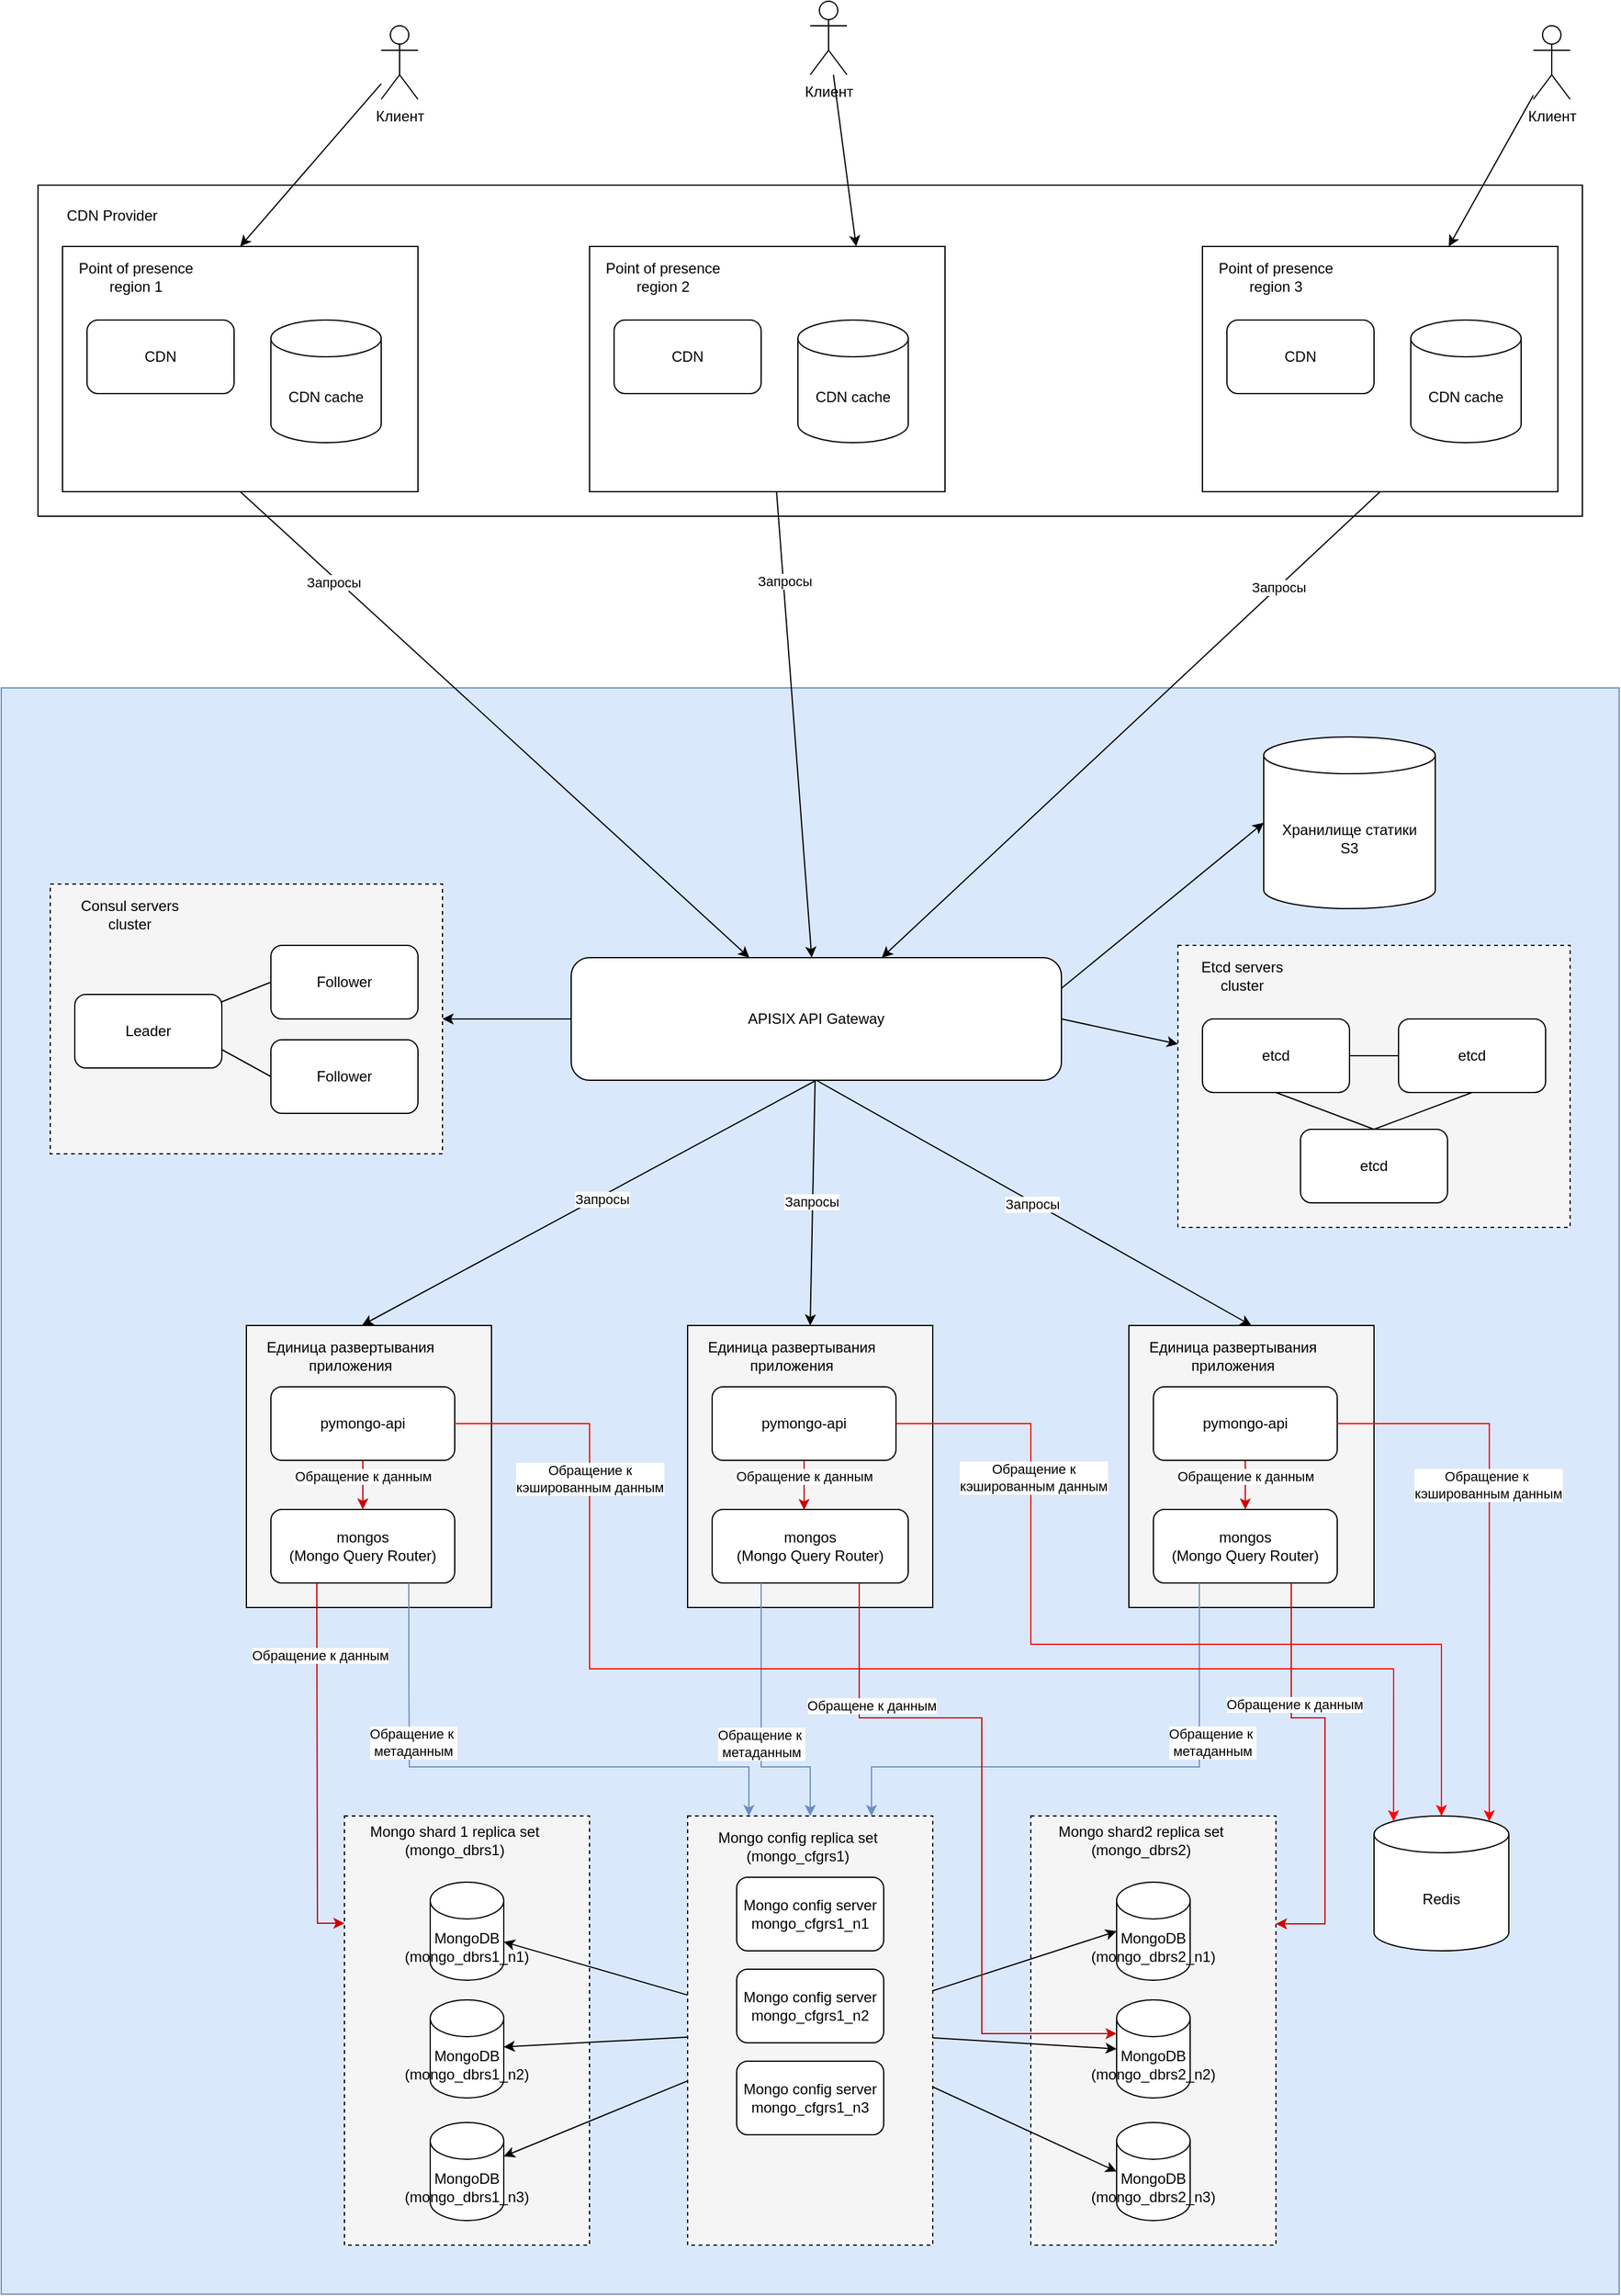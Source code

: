 <mxfile version="24.7.5">
  <diagram name="Page-1" id="-H_mtQnk-PTXWXPvYvuk">
    <mxGraphModel dx="2603" dy="2428" grid="1" gridSize="10" guides="1" tooltips="1" connect="1" arrows="1" fold="1" page="1" pageScale="1" pageWidth="1169" pageHeight="827" math="0" shadow="0">
      <root>
        <mxCell id="0" />
        <mxCell id="1" parent="0" />
        <mxCell id="vzUjPuxhyXBh7C4Mfysu-245" value="" style="rounded=0;whiteSpace=wrap;html=1;" vertex="1" parent="1">
          <mxGeometry x="-250" y="-1010" width="1260" height="270" as="geometry" />
        </mxCell>
        <mxCell id="vzUjPuxhyXBh7C4Mfysu-213" value="" style="rounded=0;whiteSpace=wrap;html=1;fillColor=#dae8fc;strokeWidth=1;strokeColor=#6c8ebf;" vertex="1" parent="1">
          <mxGeometry x="-280" y="-600" width="1320" height="1310" as="geometry" />
        </mxCell>
        <mxCell id="vzUjPuxhyXBh7C4Mfysu-4" value="" style="rounded=0;whiteSpace=wrap;html=1;dashed=1;fillColor=#F5F5F5;" vertex="1" parent="1">
          <mxGeometry y="320" width="200" height="350" as="geometry" />
        </mxCell>
        <mxCell id="vzUjPuxhyXBh7C4Mfysu-78" value="" style="group" vertex="1" connectable="0" parent="1">
          <mxGeometry x="280" y="320" width="200" height="350" as="geometry" />
        </mxCell>
        <mxCell id="vzUjPuxhyXBh7C4Mfysu-76" value="" style="rounded=0;whiteSpace=wrap;html=1;dashed=1;fillColor=#F5F5F5;" vertex="1" parent="vzUjPuxhyXBh7C4Mfysu-78">
          <mxGeometry width="200" height="350" as="geometry" />
        </mxCell>
        <mxCell id="vzUjPuxhyXBh7C4Mfysu-19" value="" style="group" vertex="1" connectable="0" parent="vzUjPuxhyXBh7C4Mfysu-78">
          <mxGeometry x="40" y="50" width="120" height="210" as="geometry" />
        </mxCell>
        <mxCell id="vzUjPuxhyXBh7C4Mfysu-10" value="&lt;div&gt;Mongo config server&lt;/div&gt;&lt;div&gt;mongo_cfgrs1_n1&lt;br&gt;&lt;/div&gt;" style="rounded=1;whiteSpace=wrap;html=1;" vertex="1" parent="vzUjPuxhyXBh7C4Mfysu-19">
          <mxGeometry width="120" height="60" as="geometry" />
        </mxCell>
        <mxCell id="vzUjPuxhyXBh7C4Mfysu-11" value="&lt;div&gt;Mongo config server&lt;/div&gt;&lt;div&gt;mongo_cfgrs1_n2&lt;br&gt;&lt;/div&gt;" style="rounded=1;whiteSpace=wrap;html=1;" vertex="1" parent="vzUjPuxhyXBh7C4Mfysu-19">
          <mxGeometry y="75" width="120" height="60" as="geometry" />
        </mxCell>
        <mxCell id="vzUjPuxhyXBh7C4Mfysu-12" value="&lt;div&gt;Mongo config server&lt;/div&gt;&lt;div&gt;mongo_cfgrs1_n3&lt;br&gt;&lt;/div&gt;" style="rounded=1;whiteSpace=wrap;html=1;" vertex="1" parent="vzUjPuxhyXBh7C4Mfysu-19">
          <mxGeometry y="150" width="120" height="60" as="geometry" />
        </mxCell>
        <mxCell id="vzUjPuxhyXBh7C4Mfysu-77" value="Mongo config replica set (mongo_cfgrs1)" style="text;html=1;align=center;verticalAlign=middle;whiteSpace=wrap;rounded=0;" vertex="1" parent="vzUjPuxhyXBh7C4Mfysu-78">
          <mxGeometry x="10" y="10" width="160" height="30" as="geometry" />
        </mxCell>
        <mxCell id="vzUjPuxhyXBh7C4Mfysu-75" value="" style="group" vertex="1" connectable="0" parent="1">
          <mxGeometry x="-80" y="-80" width="200" height="230" as="geometry" />
        </mxCell>
        <mxCell id="vzUjPuxhyXBh7C4Mfysu-1" value="" style="rounded=0;whiteSpace=wrap;html=1;fillColor=#F5F5F5;" vertex="1" parent="vzUjPuxhyXBh7C4Mfysu-75">
          <mxGeometry width="200" height="230" as="geometry" />
        </mxCell>
        <mxCell id="vzUjPuxhyXBh7C4Mfysu-20" style="edgeStyle=orthogonalEdgeStyle;rounded=0;orthogonalLoop=1;jettySize=auto;html=1;fillColor=#f8cecc;strokeColor=#CC0000;" edge="1" parent="vzUjPuxhyXBh7C4Mfysu-75" source="zA23MoTUsTF4_91t8viU-3" target="vzUjPuxhyXBh7C4Mfysu-3">
          <mxGeometry relative="1" as="geometry" />
        </mxCell>
        <mxCell id="vzUjPuxhyXBh7C4Mfysu-74" value="Обращение к данным" style="edgeLabel;html=1;align=center;verticalAlign=middle;resizable=0;points=[];" vertex="1" connectable="0" parent="vzUjPuxhyXBh7C4Mfysu-20">
          <mxGeometry x="-0.375" relative="1" as="geometry">
            <mxPoint as="offset" />
          </mxGeometry>
        </mxCell>
        <mxCell id="zA23MoTUsTF4_91t8viU-3" value="pymongo-api" style="rounded=1;whiteSpace=wrap;html=1;" parent="vzUjPuxhyXBh7C4Mfysu-75" vertex="1">
          <mxGeometry x="20" y="50" width="150" height="60" as="geometry" />
        </mxCell>
        <mxCell id="vzUjPuxhyXBh7C4Mfysu-2" value="Единица развертывания приложения" style="text;html=1;align=center;verticalAlign=middle;whiteSpace=wrap;rounded=0;" vertex="1" parent="vzUjPuxhyXBh7C4Mfysu-75">
          <mxGeometry y="10" width="170" height="30" as="geometry" />
        </mxCell>
        <mxCell id="vzUjPuxhyXBh7C4Mfysu-3" value="&lt;div&gt;mongos&lt;/div&gt;&lt;div&gt;(Mongo Query Router)&lt;/div&gt;" style="rounded=1;whiteSpace=wrap;html=1;" vertex="1" parent="vzUjPuxhyXBh7C4Mfysu-75">
          <mxGeometry x="20" y="150" width="150" height="60" as="geometry" />
        </mxCell>
        <mxCell id="vzUjPuxhyXBh7C4Mfysu-28" value="" style="group;dashed=1;" vertex="1" connectable="0" parent="1">
          <mxGeometry x="560" y="320" width="200" height="350" as="geometry" />
        </mxCell>
        <mxCell id="vzUjPuxhyXBh7C4Mfysu-29" value="" style="rounded=0;whiteSpace=wrap;html=1;dashed=1;fillColor=#F5F5F5;" vertex="1" parent="vzUjPuxhyXBh7C4Mfysu-28">
          <mxGeometry width="200" height="350" as="geometry" />
        </mxCell>
        <mxCell id="vzUjPuxhyXBh7C4Mfysu-30" value="&lt;div&gt;MongoDB&lt;/div&gt;&lt;div&gt;(mongo_dbrs2_n1)&lt;br&gt;&lt;/div&gt;" style="shape=cylinder3;whiteSpace=wrap;html=1;boundedLbl=1;backgroundOutline=1;size=15;" vertex="1" parent="vzUjPuxhyXBh7C4Mfysu-28">
          <mxGeometry x="70" y="54" width="60" height="80" as="geometry" />
        </mxCell>
        <mxCell id="vzUjPuxhyXBh7C4Mfysu-31" value="&lt;p&gt;Mongo shard2 replica set (mongo_dbrs2)&lt;/p&gt;" style="text;html=1;align=center;verticalAlign=middle;whiteSpace=wrap;rounded=0;" vertex="1" parent="vzUjPuxhyXBh7C4Mfysu-28">
          <mxGeometry width="180" height="40" as="geometry" />
        </mxCell>
        <mxCell id="vzUjPuxhyXBh7C4Mfysu-32" value="&lt;div&gt;MongoDB (mongo_dbrs2_n2)&lt;/div&gt;" style="shape=cylinder3;whiteSpace=wrap;html=1;boundedLbl=1;backgroundOutline=1;size=15;" vertex="1" parent="vzUjPuxhyXBh7C4Mfysu-28">
          <mxGeometry x="70" y="150" width="60" height="80" as="geometry" />
        </mxCell>
        <mxCell id="vzUjPuxhyXBh7C4Mfysu-33" value="&lt;div&gt;MongoDB&lt;/div&gt;&lt;div&gt;(mongo_dbrs2_n3)&lt;/div&gt;" style="shape=cylinder3;whiteSpace=wrap;html=1;boundedLbl=1;backgroundOutline=1;size=15;" vertex="1" parent="vzUjPuxhyXBh7C4Mfysu-28">
          <mxGeometry x="70" y="250" width="60" height="80" as="geometry" />
        </mxCell>
        <mxCell id="vzUjPuxhyXBh7C4Mfysu-101" style="rounded=0;orthogonalLoop=1;jettySize=auto;html=1;entryX=0;entryY=0.5;entryDx=0;entryDy=0;entryPerimeter=0;" edge="1" parent="1" source="vzUjPuxhyXBh7C4Mfysu-76" target="vzUjPuxhyXBh7C4Mfysu-30">
          <mxGeometry relative="1" as="geometry" />
        </mxCell>
        <mxCell id="vzUjPuxhyXBh7C4Mfysu-102" style="rounded=0;orthogonalLoop=1;jettySize=auto;html=1;entryX=0;entryY=0.5;entryDx=0;entryDy=0;entryPerimeter=0;" edge="1" parent="1" source="vzUjPuxhyXBh7C4Mfysu-76" target="vzUjPuxhyXBh7C4Mfysu-32">
          <mxGeometry relative="1" as="geometry" />
        </mxCell>
        <mxCell id="vzUjPuxhyXBh7C4Mfysu-103" style="rounded=0;orthogonalLoop=1;jettySize=auto;html=1;entryX=0;entryY=0.5;entryDx=0;entryDy=0;entryPerimeter=0;" edge="1" parent="1" source="vzUjPuxhyXBh7C4Mfysu-76" target="vzUjPuxhyXBh7C4Mfysu-33">
          <mxGeometry relative="1" as="geometry" />
        </mxCell>
        <mxCell id="vzUjPuxhyXBh7C4Mfysu-104" style="rounded=0;orthogonalLoop=1;jettySize=auto;html=1;" edge="1" parent="1" source="vzUjPuxhyXBh7C4Mfysu-76" target="zA23MoTUsTF4_91t8viU-2">
          <mxGeometry relative="1" as="geometry" />
        </mxCell>
        <mxCell id="vzUjPuxhyXBh7C4Mfysu-105" style="rounded=0;orthogonalLoop=1;jettySize=auto;html=1;" edge="1" parent="1" source="vzUjPuxhyXBh7C4Mfysu-76" target="vzUjPuxhyXBh7C4Mfysu-7">
          <mxGeometry relative="1" as="geometry" />
        </mxCell>
        <mxCell id="vzUjPuxhyXBh7C4Mfysu-106" style="rounded=0;orthogonalLoop=1;jettySize=auto;html=1;" edge="1" parent="1" source="vzUjPuxhyXBh7C4Mfysu-76" target="vzUjPuxhyXBh7C4Mfysu-8">
          <mxGeometry relative="1" as="geometry" />
        </mxCell>
        <mxCell id="vzUjPuxhyXBh7C4Mfysu-111" value="Redis" style="shape=cylinder3;whiteSpace=wrap;html=1;boundedLbl=1;backgroundOutline=1;size=15;" vertex="1" parent="1">
          <mxGeometry x="840" y="320" width="110" height="110" as="geometry" />
        </mxCell>
        <mxCell id="vzUjPuxhyXBh7C4Mfysu-117" value="" style="group" vertex="1" connectable="0" parent="1">
          <mxGeometry x="280" y="-80" width="200" height="230" as="geometry" />
        </mxCell>
        <mxCell id="vzUjPuxhyXBh7C4Mfysu-118" value="" style="rounded=0;whiteSpace=wrap;html=1;fillColor=#F5F5F5;" vertex="1" parent="vzUjPuxhyXBh7C4Mfysu-117">
          <mxGeometry width="200" height="230" as="geometry" />
        </mxCell>
        <mxCell id="vzUjPuxhyXBh7C4Mfysu-119" style="edgeStyle=orthogonalEdgeStyle;rounded=0;orthogonalLoop=1;jettySize=auto;html=1;entryX=0.469;entryY=0.008;entryDx=0;entryDy=0;entryPerimeter=0;fillColor=#f8cecc;strokeColor=#CC0000;" edge="1" parent="vzUjPuxhyXBh7C4Mfysu-117" source="vzUjPuxhyXBh7C4Mfysu-121" target="vzUjPuxhyXBh7C4Mfysu-123">
          <mxGeometry relative="1" as="geometry" />
        </mxCell>
        <mxCell id="vzUjPuxhyXBh7C4Mfysu-120" value="Обращение к данным" style="edgeLabel;html=1;align=center;verticalAlign=middle;resizable=0;points=[];" vertex="1" connectable="0" parent="vzUjPuxhyXBh7C4Mfysu-119">
          <mxGeometry x="-0.375" relative="1" as="geometry">
            <mxPoint as="offset" />
          </mxGeometry>
        </mxCell>
        <mxCell id="vzUjPuxhyXBh7C4Mfysu-121" value="pymongo-api" style="rounded=1;whiteSpace=wrap;html=1;" vertex="1" parent="vzUjPuxhyXBh7C4Mfysu-117">
          <mxGeometry x="20" y="50" width="150" height="60" as="geometry" />
        </mxCell>
        <mxCell id="vzUjPuxhyXBh7C4Mfysu-122" value="Единица развертывания приложения" style="text;html=1;align=center;verticalAlign=middle;whiteSpace=wrap;rounded=0;" vertex="1" parent="vzUjPuxhyXBh7C4Mfysu-117">
          <mxGeometry y="10" width="170" height="30" as="geometry" />
        </mxCell>
        <mxCell id="vzUjPuxhyXBh7C4Mfysu-123" value="&lt;div&gt;mongos&lt;/div&gt;&lt;div&gt;(Mongo Query Router)&lt;/div&gt;" style="rounded=1;whiteSpace=wrap;html=1;" vertex="1" parent="vzUjPuxhyXBh7C4Mfysu-117">
          <mxGeometry x="20" y="150" width="160" height="60" as="geometry" />
        </mxCell>
        <mxCell id="vzUjPuxhyXBh7C4Mfysu-124" value="" style="group" vertex="1" connectable="0" parent="1">
          <mxGeometry x="640" y="-80" width="200" height="230" as="geometry" />
        </mxCell>
        <mxCell id="vzUjPuxhyXBh7C4Mfysu-125" value="" style="rounded=0;whiteSpace=wrap;html=1;fillColor=#F5F5F5;" vertex="1" parent="vzUjPuxhyXBh7C4Mfysu-124">
          <mxGeometry width="200" height="230" as="geometry" />
        </mxCell>
        <mxCell id="vzUjPuxhyXBh7C4Mfysu-126" style="edgeStyle=orthogonalEdgeStyle;rounded=0;orthogonalLoop=1;jettySize=auto;html=1;fillColor=#f8cecc;strokeColor=#CC0000;" edge="1" parent="vzUjPuxhyXBh7C4Mfysu-124" source="vzUjPuxhyXBh7C4Mfysu-128" target="vzUjPuxhyXBh7C4Mfysu-130">
          <mxGeometry relative="1" as="geometry" />
        </mxCell>
        <mxCell id="vzUjPuxhyXBh7C4Mfysu-127" value="Обращение к данным" style="edgeLabel;html=1;align=center;verticalAlign=middle;resizable=0;points=[];" vertex="1" connectable="0" parent="vzUjPuxhyXBh7C4Mfysu-126">
          <mxGeometry x="-0.375" relative="1" as="geometry">
            <mxPoint as="offset" />
          </mxGeometry>
        </mxCell>
        <mxCell id="vzUjPuxhyXBh7C4Mfysu-128" value="pymongo-api" style="rounded=1;whiteSpace=wrap;html=1;" vertex="1" parent="vzUjPuxhyXBh7C4Mfysu-124">
          <mxGeometry x="20" y="50" width="150" height="60" as="geometry" />
        </mxCell>
        <mxCell id="vzUjPuxhyXBh7C4Mfysu-129" value="Единица развертывания приложения" style="text;html=1;align=center;verticalAlign=middle;whiteSpace=wrap;rounded=0;" vertex="1" parent="vzUjPuxhyXBh7C4Mfysu-124">
          <mxGeometry y="10" width="170" height="30" as="geometry" />
        </mxCell>
        <mxCell id="vzUjPuxhyXBh7C4Mfysu-130" value="&lt;div&gt;mongos&lt;/div&gt;&lt;div&gt;(Mongo Query Router)&lt;/div&gt;" style="rounded=1;whiteSpace=wrap;html=1;" vertex="1" parent="vzUjPuxhyXBh7C4Mfysu-124">
          <mxGeometry x="20" y="150" width="150" height="60" as="geometry" />
        </mxCell>
        <mxCell id="vzUjPuxhyXBh7C4Mfysu-153" style="rounded=0;orthogonalLoop=1;jettySize=auto;html=1;entryX=0.5;entryY=0;entryDx=0;entryDy=0;" edge="1" parent="1" source="vzUjPuxhyXBh7C4Mfysu-135" target="vzUjPuxhyXBh7C4Mfysu-118">
          <mxGeometry relative="1" as="geometry" />
        </mxCell>
        <mxCell id="vzUjPuxhyXBh7C4Mfysu-169" value="Запросы" style="edgeLabel;html=1;align=center;verticalAlign=middle;resizable=0;points=[];" vertex="1" connectable="0" parent="vzUjPuxhyXBh7C4Mfysu-153">
          <mxGeometry x="-0.017" y="-1" relative="1" as="geometry">
            <mxPoint as="offset" />
          </mxGeometry>
        </mxCell>
        <mxCell id="vzUjPuxhyXBh7C4Mfysu-154" style="rounded=0;orthogonalLoop=1;jettySize=auto;html=1;endArrow=classic;endFill=1;exitX=0.5;exitY=1;exitDx=0;exitDy=0;entryX=0.5;entryY=0;entryDx=0;entryDy=0;" edge="1" parent="1" source="vzUjPuxhyXBh7C4Mfysu-135" target="vzUjPuxhyXBh7C4Mfysu-125">
          <mxGeometry relative="1" as="geometry" />
        </mxCell>
        <mxCell id="vzUjPuxhyXBh7C4Mfysu-170" value="Запросы" style="edgeLabel;html=1;align=center;verticalAlign=middle;resizable=0;points=[];" vertex="1" connectable="0" parent="vzUjPuxhyXBh7C4Mfysu-154">
          <mxGeometry x="-0.007" y="-1" relative="1" as="geometry">
            <mxPoint as="offset" />
          </mxGeometry>
        </mxCell>
        <mxCell id="vzUjPuxhyXBh7C4Mfysu-211" style="rounded=0;orthogonalLoop=1;jettySize=auto;html=1;exitX=1;exitY=0.5;exitDx=0;exitDy=0;" edge="1" parent="1" source="vzUjPuxhyXBh7C4Mfysu-135" target="vzUjPuxhyXBh7C4Mfysu-143">
          <mxGeometry relative="1" as="geometry" />
        </mxCell>
        <mxCell id="vzUjPuxhyXBh7C4Mfysu-212" style="rounded=0;orthogonalLoop=1;jettySize=auto;html=1;entryX=1;entryY=0.5;entryDx=0;entryDy=0;exitX=0;exitY=0.5;exitDx=0;exitDy=0;" edge="1" parent="1" source="vzUjPuxhyXBh7C4Mfysu-135" target="vzUjPuxhyXBh7C4Mfysu-136">
          <mxGeometry relative="1" as="geometry" />
        </mxCell>
        <mxCell id="vzUjPuxhyXBh7C4Mfysu-135" value="APISIX API Gateway" style="rounded=1;whiteSpace=wrap;html=1;" vertex="1" parent="1">
          <mxGeometry x="185" y="-380" width="400" height="100" as="geometry" />
        </mxCell>
        <mxCell id="vzUjPuxhyXBh7C4Mfysu-142" value="" style="group" vertex="1" connectable="0" parent="1">
          <mxGeometry x="-240" y="-440" width="320" height="220" as="geometry" />
        </mxCell>
        <mxCell id="vzUjPuxhyXBh7C4Mfysu-136" value="" style="rounded=0;whiteSpace=wrap;html=1;fillColor=#F5F5F5;dashed=1;" vertex="1" parent="vzUjPuxhyXBh7C4Mfysu-142">
          <mxGeometry width="320" height="220" as="geometry" />
        </mxCell>
        <mxCell id="vzUjPuxhyXBh7C4Mfysu-140" style="rounded=0;orthogonalLoop=1;jettySize=auto;html=1;entryX=0;entryY=0.5;entryDx=0;entryDy=0;endArrow=none;endFill=0;" edge="1" parent="vzUjPuxhyXBh7C4Mfysu-142" source="vzUjPuxhyXBh7C4Mfysu-131" target="vzUjPuxhyXBh7C4Mfysu-138">
          <mxGeometry relative="1" as="geometry" />
        </mxCell>
        <mxCell id="vzUjPuxhyXBh7C4Mfysu-141" style="rounded=0;orthogonalLoop=1;jettySize=auto;html=1;entryX=0;entryY=0.5;entryDx=0;entryDy=0;endArrow=none;endFill=0;exitX=1;exitY=0.75;exitDx=0;exitDy=0;" edge="1" parent="vzUjPuxhyXBh7C4Mfysu-142" source="vzUjPuxhyXBh7C4Mfysu-131" target="vzUjPuxhyXBh7C4Mfysu-139">
          <mxGeometry relative="1" as="geometry" />
        </mxCell>
        <mxCell id="vzUjPuxhyXBh7C4Mfysu-131" value="Leader" style="rounded=1;whiteSpace=wrap;html=1;" vertex="1" parent="vzUjPuxhyXBh7C4Mfysu-142">
          <mxGeometry x="20" y="90" width="120" height="60" as="geometry" />
        </mxCell>
        <mxCell id="vzUjPuxhyXBh7C4Mfysu-137" value="Consul servers cluster" style="text;html=1;align=center;verticalAlign=middle;whiteSpace=wrap;rounded=0;" vertex="1" parent="vzUjPuxhyXBh7C4Mfysu-142">
          <mxGeometry x="10" y="10" width="110" height="30" as="geometry" />
        </mxCell>
        <mxCell id="vzUjPuxhyXBh7C4Mfysu-138" value="Follower" style="rounded=1;whiteSpace=wrap;html=1;" vertex="1" parent="vzUjPuxhyXBh7C4Mfysu-142">
          <mxGeometry x="180" y="50" width="120" height="60" as="geometry" />
        </mxCell>
        <mxCell id="vzUjPuxhyXBh7C4Mfysu-139" value="Follower" style="rounded=1;whiteSpace=wrap;html=1;" vertex="1" parent="vzUjPuxhyXBh7C4Mfysu-142">
          <mxGeometry x="180" y="127" width="120" height="60" as="geometry" />
        </mxCell>
        <mxCell id="vzUjPuxhyXBh7C4Mfysu-148" value="" style="group" vertex="1" connectable="0" parent="1">
          <mxGeometry x="680" y="-390" width="320" height="230" as="geometry" />
        </mxCell>
        <mxCell id="vzUjPuxhyXBh7C4Mfysu-143" value="" style="rounded=0;whiteSpace=wrap;html=1;dashed=1;fillColor=#F5F5F5;" vertex="1" parent="vzUjPuxhyXBh7C4Mfysu-148">
          <mxGeometry width="320" height="230" as="geometry" />
        </mxCell>
        <mxCell id="vzUjPuxhyXBh7C4Mfysu-132" value="etcd" style="rounded=1;whiteSpace=wrap;html=1;" vertex="1" parent="vzUjPuxhyXBh7C4Mfysu-148">
          <mxGeometry x="100" y="150" width="120" height="60" as="geometry" />
        </mxCell>
        <mxCell id="vzUjPuxhyXBh7C4Mfysu-146" style="rounded=0;orthogonalLoop=1;jettySize=auto;html=1;endArrow=none;endFill=0;entryX=0.5;entryY=0;entryDx=0;entryDy=0;exitX=0.5;exitY=1;exitDx=0;exitDy=0;" edge="1" parent="vzUjPuxhyXBh7C4Mfysu-148" source="vzUjPuxhyXBh7C4Mfysu-134" target="vzUjPuxhyXBh7C4Mfysu-132">
          <mxGeometry relative="1" as="geometry" />
        </mxCell>
        <mxCell id="vzUjPuxhyXBh7C4Mfysu-134" value="etcd" style="rounded=1;whiteSpace=wrap;html=1;" vertex="1" parent="vzUjPuxhyXBh7C4Mfysu-148">
          <mxGeometry x="180" y="60" width="120" height="60" as="geometry" />
        </mxCell>
        <mxCell id="vzUjPuxhyXBh7C4Mfysu-145" style="rounded=0;orthogonalLoop=1;jettySize=auto;html=1;entryX=0;entryY=0.5;entryDx=0;entryDy=0;endArrow=none;endFill=0;" edge="1" parent="vzUjPuxhyXBh7C4Mfysu-148" source="vzUjPuxhyXBh7C4Mfysu-133" target="vzUjPuxhyXBh7C4Mfysu-134">
          <mxGeometry relative="1" as="geometry" />
        </mxCell>
        <mxCell id="vzUjPuxhyXBh7C4Mfysu-147" style="rounded=0;orthogonalLoop=1;jettySize=auto;html=1;entryX=0.5;entryY=0;entryDx=0;entryDy=0;endArrow=none;endFill=0;exitX=0.5;exitY=1;exitDx=0;exitDy=0;" edge="1" parent="vzUjPuxhyXBh7C4Mfysu-148" source="vzUjPuxhyXBh7C4Mfysu-133" target="vzUjPuxhyXBh7C4Mfysu-132">
          <mxGeometry relative="1" as="geometry" />
        </mxCell>
        <mxCell id="vzUjPuxhyXBh7C4Mfysu-133" value="etcd" style="rounded=1;whiteSpace=wrap;html=1;" vertex="1" parent="vzUjPuxhyXBh7C4Mfysu-148">
          <mxGeometry x="20" y="60" width="120" height="60" as="geometry" />
        </mxCell>
        <mxCell id="vzUjPuxhyXBh7C4Mfysu-144" value="Etcd servers cluster" style="text;html=1;align=center;verticalAlign=middle;whiteSpace=wrap;rounded=0;" vertex="1" parent="vzUjPuxhyXBh7C4Mfysu-148">
          <mxGeometry x="10" y="10" width="85" height="30" as="geometry" />
        </mxCell>
        <mxCell id="vzUjPuxhyXBh7C4Mfysu-152" style="rounded=0;orthogonalLoop=1;jettySize=auto;html=1;entryX=0.472;entryY=-0.001;entryDx=0;entryDy=0;entryPerimeter=0;endArrow=classic;endFill=1;exitX=0.5;exitY=1;exitDx=0;exitDy=0;" edge="1" parent="1" source="vzUjPuxhyXBh7C4Mfysu-135" target="vzUjPuxhyXBh7C4Mfysu-1">
          <mxGeometry relative="1" as="geometry" />
        </mxCell>
        <mxCell id="vzUjPuxhyXBh7C4Mfysu-168" value="Запросы" style="edgeLabel;html=1;align=center;verticalAlign=middle;resizable=0;points=[];" vertex="1" connectable="0" parent="vzUjPuxhyXBh7C4Mfysu-152">
          <mxGeometry x="-0.049" y="2" relative="1" as="geometry">
            <mxPoint as="offset" />
          </mxGeometry>
        </mxCell>
        <mxCell id="vzUjPuxhyXBh7C4Mfysu-156" style="edgeStyle=orthogonalEdgeStyle;rounded=0;orthogonalLoop=1;jettySize=auto;html=1;fillColor=#dae8fc;strokeColor=#6c8ebf;entryX=0.5;entryY=0;entryDx=0;entryDy=0;exitX=0.25;exitY=1;exitDx=0;exitDy=0;" edge="1" parent="1" source="vzUjPuxhyXBh7C4Mfysu-123" target="vzUjPuxhyXBh7C4Mfysu-76">
          <mxGeometry relative="1" as="geometry">
            <mxPoint x="450" y="320" as="targetPoint" />
            <Array as="points">
              <mxPoint x="340" y="280" />
              <mxPoint x="380" y="280" />
            </Array>
          </mxGeometry>
        </mxCell>
        <mxCell id="vzUjPuxhyXBh7C4Mfysu-161" value="&lt;div&gt;Обращение к&amp;nbsp;&lt;/div&gt;&lt;div&gt;метаданным&lt;/div&gt;" style="edgeLabel;html=1;align=center;verticalAlign=middle;resizable=0;points=[];" vertex="1" connectable="0" parent="vzUjPuxhyXBh7C4Mfysu-156">
          <mxGeometry x="-0.101" y="-2" relative="1" as="geometry">
            <mxPoint x="2" y="27" as="offset" />
          </mxGeometry>
        </mxCell>
        <mxCell id="vzUjPuxhyXBh7C4Mfysu-157" style="edgeStyle=orthogonalEdgeStyle;rounded=0;orthogonalLoop=1;jettySize=auto;html=1;entryX=0.75;entryY=0;entryDx=0;entryDy=0;fillColor=#dae8fc;strokeColor=#6c8ebf;exitX=0.25;exitY=1;exitDx=0;exitDy=0;" edge="1" parent="1" source="vzUjPuxhyXBh7C4Mfysu-130" target="vzUjPuxhyXBh7C4Mfysu-76">
          <mxGeometry relative="1" as="geometry">
            <Array as="points">
              <mxPoint x="698" y="280" />
              <mxPoint x="430" y="280" />
            </Array>
          </mxGeometry>
        </mxCell>
        <mxCell id="vzUjPuxhyXBh7C4Mfysu-160" value="&lt;div&gt;Обращение к&amp;nbsp;&lt;/div&gt;&lt;div&gt;метаданным&lt;/div&gt;" style="edgeLabel;html=1;align=center;verticalAlign=middle;resizable=0;points=[];" vertex="1" connectable="0" parent="vzUjPuxhyXBh7C4Mfysu-157">
          <mxGeometry x="0.014" y="2" relative="1" as="geometry">
            <mxPoint x="92" y="-22" as="offset" />
          </mxGeometry>
        </mxCell>
        <mxCell id="vzUjPuxhyXBh7C4Mfysu-158" style="edgeStyle=orthogonalEdgeStyle;rounded=0;orthogonalLoop=1;jettySize=auto;html=1;entryX=0.25;entryY=0;entryDx=0;entryDy=0;fillColor=#dae8fc;strokeColor=#6c8ebf;exitX=0.75;exitY=1;exitDx=0;exitDy=0;" edge="1" parent="1" source="vzUjPuxhyXBh7C4Mfysu-3" target="vzUjPuxhyXBh7C4Mfysu-76">
          <mxGeometry relative="1" as="geometry">
            <Array as="points">
              <mxPoint x="53" y="200" />
              <mxPoint x="53" y="280" />
              <mxPoint x="325" y="280" />
            </Array>
          </mxGeometry>
        </mxCell>
        <mxCell id="vzUjPuxhyXBh7C4Mfysu-159" value="&lt;div&gt;Обращение к&amp;nbsp;&lt;/div&gt;&lt;div&gt;метаданным&lt;/div&gt;" style="edgeLabel;html=1;align=center;verticalAlign=middle;resizable=0;points=[];" vertex="1" connectable="0" parent="vzUjPuxhyXBh7C4Mfysu-158">
          <mxGeometry x="-0.13" y="-2" relative="1" as="geometry">
            <mxPoint x="-50" y="-22" as="offset" />
          </mxGeometry>
        </mxCell>
        <mxCell id="vzUjPuxhyXBh7C4Mfysu-162" style="edgeStyle=orthogonalEdgeStyle;rounded=0;orthogonalLoop=1;jettySize=auto;html=1;entryX=1;entryY=0.25;entryDx=0;entryDy=0;fillColor=#f8cecc;strokeColor=#CC0000;exitX=0.75;exitY=1;exitDx=0;exitDy=0;" edge="1" parent="1" source="vzUjPuxhyXBh7C4Mfysu-130" target="vzUjPuxhyXBh7C4Mfysu-29">
          <mxGeometry relative="1" as="geometry">
            <Array as="points">
              <mxPoint x="773" y="240" />
              <mxPoint x="800" y="240" />
              <mxPoint x="800" y="408" />
              <mxPoint x="760" y="408" />
            </Array>
          </mxGeometry>
        </mxCell>
        <mxCell id="vzUjPuxhyXBh7C4Mfysu-163" value="Обращение к данным" style="edgeLabel;html=1;align=center;verticalAlign=middle;resizable=0;points=[];" vertex="1" connectable="0" parent="vzUjPuxhyXBh7C4Mfysu-162">
          <mxGeometry x="-0.1" y="3" relative="1" as="geometry">
            <mxPoint x="-28" y="-29" as="offset" />
          </mxGeometry>
        </mxCell>
        <mxCell id="vzUjPuxhyXBh7C4Mfysu-164" style="edgeStyle=orthogonalEdgeStyle;rounded=0;orthogonalLoop=1;jettySize=auto;html=1;entryX=0;entryY=0;entryDx=0;entryDy=27.5;entryPerimeter=0;fillColor=#f8cecc;strokeColor=#CC0000;exitX=0.75;exitY=1;exitDx=0;exitDy=0;" edge="1" parent="1" source="vzUjPuxhyXBh7C4Mfysu-123" target="vzUjPuxhyXBh7C4Mfysu-32">
          <mxGeometry relative="1" as="geometry">
            <Array as="points">
              <mxPoint x="420" y="240" />
              <mxPoint x="520" y="240" />
              <mxPoint x="520" y="498" />
            </Array>
          </mxGeometry>
        </mxCell>
        <mxCell id="vzUjPuxhyXBh7C4Mfysu-165" value="Обращене к данным" style="edgeLabel;html=1;align=center;verticalAlign=middle;resizable=0;points=[];" vertex="1" connectable="0" parent="vzUjPuxhyXBh7C4Mfysu-164">
          <mxGeometry x="0.209" y="-1" relative="1" as="geometry">
            <mxPoint x="-89" y="-149" as="offset" />
          </mxGeometry>
        </mxCell>
        <mxCell id="vzUjPuxhyXBh7C4Mfysu-166" style="edgeStyle=orthogonalEdgeStyle;rounded=0;orthogonalLoop=1;jettySize=auto;html=1;entryX=0;entryY=0.25;entryDx=0;entryDy=0;fillColor=#f8cecc;strokeColor=#CC0000;exitX=0.25;exitY=1;exitDx=0;exitDy=0;" edge="1" parent="1" source="vzUjPuxhyXBh7C4Mfysu-3" target="vzUjPuxhyXBh7C4Mfysu-4">
          <mxGeometry relative="1" as="geometry">
            <Array as="points">
              <mxPoint x="-22" y="160" />
              <mxPoint x="-22" y="408" />
            </Array>
          </mxGeometry>
        </mxCell>
        <mxCell id="vzUjPuxhyXBh7C4Mfysu-167" value="Обращение к данным" style="edgeLabel;html=1;align=center;verticalAlign=middle;resizable=0;points=[];" vertex="1" connectable="0" parent="vzUjPuxhyXBh7C4Mfysu-166">
          <mxGeometry x="0.087" y="-2" relative="1" as="geometry">
            <mxPoint x="4" y="-104" as="offset" />
          </mxGeometry>
        </mxCell>
        <mxCell id="zA23MoTUsTF4_91t8viU-2" value="&lt;div&gt;MongoDB&lt;/div&gt;&lt;div&gt;(mongo_dbrs1_n1)&lt;br&gt;&lt;/div&gt;" style="shape=cylinder3;whiteSpace=wrap;html=1;boundedLbl=1;backgroundOutline=1;size=15;" parent="1" vertex="1">
          <mxGeometry x="70.0" y="374" width="60.0" height="80" as="geometry" />
        </mxCell>
        <mxCell id="vzUjPuxhyXBh7C4Mfysu-5" value="&lt;p&gt;Mongo shard 1 replica set (mongo_dbrs1)&lt;/p&gt;" style="text;html=1;align=center;verticalAlign=middle;whiteSpace=wrap;rounded=0;" vertex="1" parent="1">
          <mxGeometry y="320" width="180" height="40" as="geometry" />
        </mxCell>
        <mxCell id="vzUjPuxhyXBh7C4Mfysu-7" value="&lt;div&gt;MongoDB (mongo_dbrs1_n2)&lt;/div&gt;" style="shape=cylinder3;whiteSpace=wrap;html=1;boundedLbl=1;backgroundOutline=1;size=15;" vertex="1" parent="1">
          <mxGeometry x="70.0" y="470" width="60.0" height="80" as="geometry" />
        </mxCell>
        <mxCell id="vzUjPuxhyXBh7C4Mfysu-8" value="&lt;div&gt;MongoDB&lt;/div&gt;&lt;div&gt;(mongo_dbrs1_n3)&lt;/div&gt;" style="shape=cylinder3;whiteSpace=wrap;html=1;boundedLbl=1;backgroundOutline=1;size=15;" vertex="1" parent="1">
          <mxGeometry x="70.0" y="570" width="60.0" height="80" as="geometry" />
        </mxCell>
        <mxCell id="vzUjPuxhyXBh7C4Mfysu-179" style="edgeStyle=orthogonalEdgeStyle;rounded=0;orthogonalLoop=1;jettySize=auto;html=1;strokeColor=#FF0000;entryX=0.145;entryY=0;entryDx=0;entryDy=4.35;entryPerimeter=0;fillColor=#fff2cc;" edge="1" parent="1" source="zA23MoTUsTF4_91t8viU-3" target="vzUjPuxhyXBh7C4Mfysu-111">
          <mxGeometry relative="1" as="geometry">
            <Array as="points">
              <mxPoint x="200" />
              <mxPoint x="200" y="200" />
              <mxPoint x="856" y="200" />
            </Array>
          </mxGeometry>
        </mxCell>
        <mxCell id="vzUjPuxhyXBh7C4Mfysu-180" value="&lt;div&gt;Обращение к &lt;br&gt;&lt;/div&gt;&lt;div&gt;кэшированным данным&lt;br&gt;&lt;/div&gt;" style="edgeLabel;html=1;align=center;verticalAlign=middle;resizable=0;points=[];" vertex="1" connectable="0" parent="vzUjPuxhyXBh7C4Mfysu-179">
          <mxGeometry x="-0.769" y="-2" relative="1" as="geometry">
            <mxPoint x="2" y="29" as="offset" />
          </mxGeometry>
        </mxCell>
        <mxCell id="vzUjPuxhyXBh7C4Mfysu-181" style="edgeStyle=orthogonalEdgeStyle;rounded=0;orthogonalLoop=1;jettySize=auto;html=1;entryX=0.5;entryY=0;entryDx=0;entryDy=0;entryPerimeter=0;strokeColor=#FF0000;fillColor=#fff2cc;" edge="1" parent="1" source="vzUjPuxhyXBh7C4Mfysu-121" target="vzUjPuxhyXBh7C4Mfysu-111">
          <mxGeometry relative="1" as="geometry">
            <Array as="points">
              <mxPoint x="560" />
              <mxPoint x="560" y="180" />
              <mxPoint x="895" y="180" />
            </Array>
          </mxGeometry>
        </mxCell>
        <mxCell id="vzUjPuxhyXBh7C4Mfysu-182" value="&lt;div&gt;Обращение к&lt;/div&gt;&lt;div&gt;кэшированным данным&lt;br&gt;&lt;/div&gt;" style="edgeLabel;html=1;align=center;verticalAlign=middle;resizable=0;points=[];" vertex="1" connectable="0" parent="vzUjPuxhyXBh7C4Mfysu-181">
          <mxGeometry x="-0.599" y="2" relative="1" as="geometry">
            <mxPoint as="offset" />
          </mxGeometry>
        </mxCell>
        <mxCell id="vzUjPuxhyXBh7C4Mfysu-183" style="edgeStyle=orthogonalEdgeStyle;rounded=0;orthogonalLoop=1;jettySize=auto;html=1;entryX=0.855;entryY=0;entryDx=0;entryDy=4.35;entryPerimeter=0;strokeColor=#FF0000;" edge="1" parent="1" source="vzUjPuxhyXBh7C4Mfysu-128" target="vzUjPuxhyXBh7C4Mfysu-111">
          <mxGeometry relative="1" as="geometry" />
        </mxCell>
        <mxCell id="vzUjPuxhyXBh7C4Mfysu-184" value="&lt;div&gt;Обращение к&amp;nbsp;&lt;/div&gt;&lt;div&gt;кэшированным данным&lt;/div&gt;" style="edgeLabel;html=1;align=center;verticalAlign=middle;resizable=0;points=[];" vertex="1" connectable="0" parent="vzUjPuxhyXBh7C4Mfysu-183">
          <mxGeometry x="0.05" y="-1" relative="1" as="geometry">
            <mxPoint y="-62" as="offset" />
          </mxGeometry>
        </mxCell>
        <mxCell id="vzUjPuxhyXBh7C4Mfysu-241" style="rounded=0;orthogonalLoop=1;jettySize=auto;html=1;entryX=0.5;entryY=0;entryDx=0;entryDy=0;" edge="1" parent="1" source="vzUjPuxhyXBh7C4Mfysu-198" target="vzUjPuxhyXBh7C4Mfysu-229">
          <mxGeometry relative="1" as="geometry" />
        </mxCell>
        <mxCell id="vzUjPuxhyXBh7C4Mfysu-198" value="Клиент" style="shape=umlActor;verticalLabelPosition=bottom;verticalAlign=top;html=1;outlineConnect=0;" vertex="1" parent="1">
          <mxGeometry x="30" y="-1140" width="30" height="60" as="geometry" />
        </mxCell>
        <mxCell id="vzUjPuxhyXBh7C4Mfysu-217" value="&lt;div&gt;Хранилище статики&lt;/div&gt;&lt;div&gt;S3 &lt;/div&gt;" style="shape=cylinder3;whiteSpace=wrap;html=1;boundedLbl=1;backgroundOutline=1;size=15;" vertex="1" parent="1">
          <mxGeometry x="750" y="-560" width="140" height="140" as="geometry" />
        </mxCell>
        <mxCell id="vzUjPuxhyXBh7C4Mfysu-222" style="rounded=0;orthogonalLoop=1;jettySize=auto;html=1;entryX=0;entryY=0.5;entryDx=0;entryDy=0;entryPerimeter=0;exitX=1;exitY=0.25;exitDx=0;exitDy=0;" edge="1" parent="1" source="vzUjPuxhyXBh7C4Mfysu-135" target="vzUjPuxhyXBh7C4Mfysu-217">
          <mxGeometry relative="1" as="geometry" />
        </mxCell>
        <mxCell id="vzUjPuxhyXBh7C4Mfysu-238" style="rounded=0;orthogonalLoop=1;jettySize=auto;html=1;" edge="1" parent="1" source="vzUjPuxhyXBh7C4Mfysu-204" target="vzUjPuxhyXBh7C4Mfysu-185">
          <mxGeometry relative="1" as="geometry" />
        </mxCell>
        <mxCell id="vzUjPuxhyXBh7C4Mfysu-204" value="Клиент" style="shape=umlActor;verticalLabelPosition=bottom;verticalAlign=top;html=1;outlineConnect=0;container=0;" vertex="1" parent="1">
          <mxGeometry x="970" y="-1140" width="30" height="60" as="geometry" />
        </mxCell>
        <mxCell id="vzUjPuxhyXBh7C4Mfysu-227" value="" style="group" vertex="1" connectable="0" parent="1">
          <mxGeometry x="700" y="-960" width="290" height="200" as="geometry" />
        </mxCell>
        <mxCell id="vzUjPuxhyXBh7C4Mfysu-185" value="" style="rounded=0;whiteSpace=wrap;html=1;container=0;" vertex="1" parent="vzUjPuxhyXBh7C4Mfysu-227">
          <mxGeometry width="290" height="200" as="geometry" />
        </mxCell>
        <mxCell id="vzUjPuxhyXBh7C4Mfysu-186" value="Point of presence region 3" style="text;html=1;align=center;verticalAlign=middle;whiteSpace=wrap;rounded=0;container=0;" vertex="1" parent="vzUjPuxhyXBh7C4Mfysu-227">
          <mxGeometry x="10" y="10" width="100" height="30" as="geometry" />
        </mxCell>
        <mxCell id="vzUjPuxhyXBh7C4Mfysu-187" value="CDN cache" style="shape=cylinder3;whiteSpace=wrap;html=1;boundedLbl=1;backgroundOutline=1;size=15;container=0;" vertex="1" parent="vzUjPuxhyXBh7C4Mfysu-227">
          <mxGeometry x="170" y="60" width="90" height="100" as="geometry" />
        </mxCell>
        <mxCell id="vzUjPuxhyXBh7C4Mfysu-226" value="CDN" style="rounded=1;whiteSpace=wrap;html=1;" vertex="1" parent="vzUjPuxhyXBh7C4Mfysu-227">
          <mxGeometry x="20" y="60" width="120" height="60" as="geometry" />
        </mxCell>
        <mxCell id="vzUjPuxhyXBh7C4Mfysu-228" value="" style="group" vertex="1" connectable="0" parent="1">
          <mxGeometry x="-230" y="-960" width="290" height="200" as="geometry" />
        </mxCell>
        <mxCell id="vzUjPuxhyXBh7C4Mfysu-229" value="" style="rounded=0;whiteSpace=wrap;html=1;container=0;" vertex="1" parent="vzUjPuxhyXBh7C4Mfysu-228">
          <mxGeometry width="290" height="200" as="geometry" />
        </mxCell>
        <mxCell id="vzUjPuxhyXBh7C4Mfysu-230" value="Point of presence region 1" style="text;html=1;align=center;verticalAlign=middle;whiteSpace=wrap;rounded=0;container=0;" vertex="1" parent="vzUjPuxhyXBh7C4Mfysu-228">
          <mxGeometry x="10" y="10" width="100" height="30" as="geometry" />
        </mxCell>
        <mxCell id="vzUjPuxhyXBh7C4Mfysu-231" value="CDN cache" style="shape=cylinder3;whiteSpace=wrap;html=1;boundedLbl=1;backgroundOutline=1;size=15;container=0;" vertex="1" parent="vzUjPuxhyXBh7C4Mfysu-228">
          <mxGeometry x="170" y="60" width="90" height="100" as="geometry" />
        </mxCell>
        <mxCell id="vzUjPuxhyXBh7C4Mfysu-232" value="CDN" style="rounded=1;whiteSpace=wrap;html=1;" vertex="1" parent="vzUjPuxhyXBh7C4Mfysu-228">
          <mxGeometry x="20" y="60" width="120" height="60" as="geometry" />
        </mxCell>
        <mxCell id="vzUjPuxhyXBh7C4Mfysu-233" value="" style="group" vertex="1" connectable="0" parent="1">
          <mxGeometry x="200" y="-960" width="290" height="200" as="geometry" />
        </mxCell>
        <mxCell id="vzUjPuxhyXBh7C4Mfysu-234" value="" style="rounded=0;whiteSpace=wrap;html=1;container=0;" vertex="1" parent="vzUjPuxhyXBh7C4Mfysu-233">
          <mxGeometry width="290" height="200" as="geometry" />
        </mxCell>
        <mxCell id="vzUjPuxhyXBh7C4Mfysu-235" value="Point of presence region 2" style="text;html=1;align=center;verticalAlign=middle;whiteSpace=wrap;rounded=0;container=0;" vertex="1" parent="vzUjPuxhyXBh7C4Mfysu-233">
          <mxGeometry x="10" y="10" width="100" height="30" as="geometry" />
        </mxCell>
        <mxCell id="vzUjPuxhyXBh7C4Mfysu-236" value="CDN cache" style="shape=cylinder3;whiteSpace=wrap;html=1;boundedLbl=1;backgroundOutline=1;size=15;container=0;" vertex="1" parent="vzUjPuxhyXBh7C4Mfysu-233">
          <mxGeometry x="170" y="60" width="90" height="100" as="geometry" />
        </mxCell>
        <mxCell id="vzUjPuxhyXBh7C4Mfysu-237" value="CDN" style="rounded=1;whiteSpace=wrap;html=1;" vertex="1" parent="vzUjPuxhyXBh7C4Mfysu-233">
          <mxGeometry x="20" y="60" width="120" height="60" as="geometry" />
        </mxCell>
        <mxCell id="vzUjPuxhyXBh7C4Mfysu-239" style="rounded=0;orthogonalLoop=1;jettySize=auto;html=1;exitX=0.5;exitY=1;exitDx=0;exitDy=0;" edge="1" parent="1" source="vzUjPuxhyXBh7C4Mfysu-185" target="vzUjPuxhyXBh7C4Mfysu-135">
          <mxGeometry relative="1" as="geometry" />
        </mxCell>
        <mxCell id="vzUjPuxhyXBh7C4Mfysu-251" value="Запросы" style="edgeLabel;html=1;align=center;verticalAlign=middle;resizable=0;points=[];" vertex="1" connectable="0" parent="vzUjPuxhyXBh7C4Mfysu-239">
          <mxGeometry x="-0.588" relative="1" as="geometry">
            <mxPoint as="offset" />
          </mxGeometry>
        </mxCell>
        <mxCell id="vzUjPuxhyXBh7C4Mfysu-240" style="rounded=0;orthogonalLoop=1;jettySize=auto;html=1;exitX=0.5;exitY=1;exitDx=0;exitDy=0;" edge="1" parent="1" source="vzUjPuxhyXBh7C4Mfysu-229" target="vzUjPuxhyXBh7C4Mfysu-135">
          <mxGeometry relative="1" as="geometry" />
        </mxCell>
        <mxCell id="vzUjPuxhyXBh7C4Mfysu-249" value="Запросы" style="edgeLabel;html=1;align=center;verticalAlign=middle;resizable=0;points=[];" vertex="1" connectable="0" parent="vzUjPuxhyXBh7C4Mfysu-240">
          <mxGeometry x="-0.166" y="-5" relative="1" as="geometry">
            <mxPoint x="-94" y="-89" as="offset" />
          </mxGeometry>
        </mxCell>
        <mxCell id="vzUjPuxhyXBh7C4Mfysu-242" style="rounded=0;orthogonalLoop=1;jettySize=auto;html=1;" edge="1" parent="1" source="vzUjPuxhyXBh7C4Mfysu-234" target="vzUjPuxhyXBh7C4Mfysu-135">
          <mxGeometry relative="1" as="geometry" />
        </mxCell>
        <mxCell id="vzUjPuxhyXBh7C4Mfysu-250" value="Запросы" style="edgeLabel;html=1;align=center;verticalAlign=middle;resizable=0;points=[];" vertex="1" connectable="0" parent="vzUjPuxhyXBh7C4Mfysu-242">
          <mxGeometry x="-0.127" y="2" relative="1" as="geometry">
            <mxPoint x="-8" y="-93" as="offset" />
          </mxGeometry>
        </mxCell>
        <mxCell id="vzUjPuxhyXBh7C4Mfysu-244" style="rounded=0;orthogonalLoop=1;jettySize=auto;html=1;entryX=0.75;entryY=0;entryDx=0;entryDy=0;" edge="1" parent="1" source="vzUjPuxhyXBh7C4Mfysu-243" target="vzUjPuxhyXBh7C4Mfysu-234">
          <mxGeometry relative="1" as="geometry" />
        </mxCell>
        <mxCell id="vzUjPuxhyXBh7C4Mfysu-243" value="Клиент" style="shape=umlActor;verticalLabelPosition=bottom;verticalAlign=top;html=1;outlineConnect=0;" vertex="1" parent="1">
          <mxGeometry x="380" y="-1160" width="30" height="60" as="geometry" />
        </mxCell>
        <mxCell id="vzUjPuxhyXBh7C4Mfysu-248" value="CDN Provider" style="text;html=1;align=center;verticalAlign=middle;resizable=0;points=[];autosize=1;strokeColor=none;fillColor=none;" vertex="1" parent="1">
          <mxGeometry x="-240" y="-1000" width="100" height="30" as="geometry" />
        </mxCell>
      </root>
    </mxGraphModel>
  </diagram>
</mxfile>
